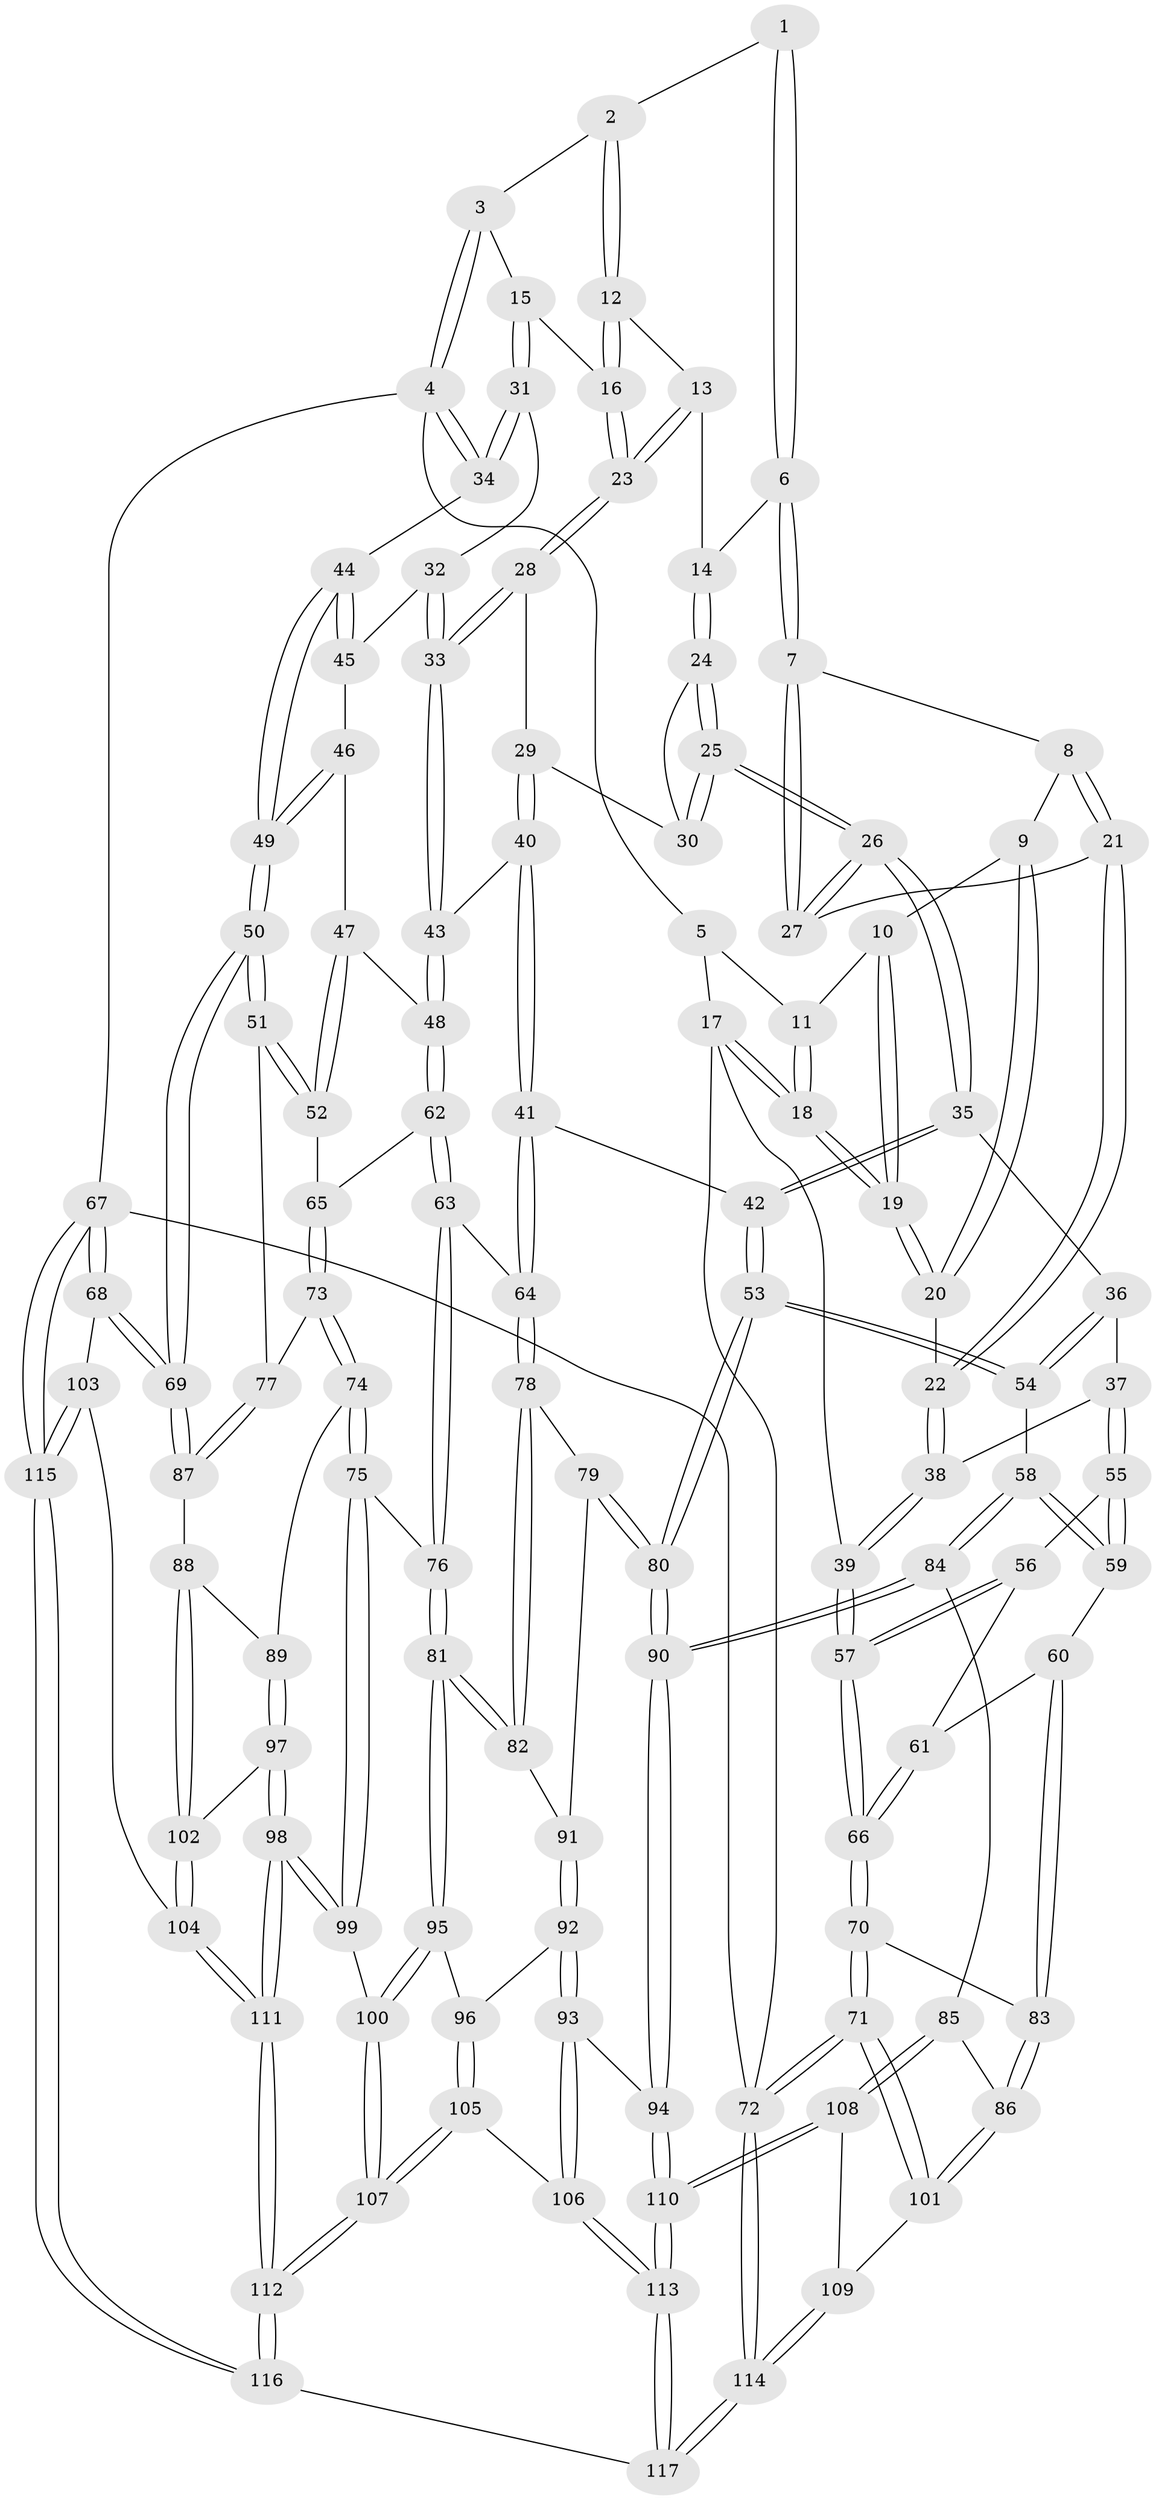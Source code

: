 // coarse degree distribution, {3: 0.14285714285714285, 4: 0.44285714285714284, 5: 0.2857142857142857, 2: 0.014285714285714285, 6: 0.11428571428571428}
// Generated by graph-tools (version 1.1) at 2025/52/02/27/25 19:52:38]
// undirected, 117 vertices, 289 edges
graph export_dot {
graph [start="1"]
  node [color=gray90,style=filled];
  1 [pos="+0.3570304828024429+0"];
  2 [pos="+0.650174556945578+0"];
  3 [pos="+0.8074458406585001+0"];
  4 [pos="+1+0"];
  5 [pos="+0.12424652263406571+0"];
  6 [pos="+0.34925385485536775+0.05004085836435536"];
  7 [pos="+0.303523576530857+0.10722540717913014"];
  8 [pos="+0.14736924580384775+0.07701306174286471"];
  9 [pos="+0.1348948416456483+0.06788305468670752"];
  10 [pos="+0.13445651446987777+0.06742243921053805"];
  11 [pos="+0.11934184508081065+0.008219166280935934"];
  12 [pos="+0.6506931742418518+0"];
  13 [pos="+0.4784093773731978+0.12623799589167617"];
  14 [pos="+0.46530857748947074+0.12739534398284647"];
  15 [pos="+0.8595151061224544+0.1451555255313507"];
  16 [pos="+0.6891458784450268+0.09990272890611192"];
  17 [pos="+0+0.2043515978497338"];
  18 [pos="+0+0.19539029941338532"];
  19 [pos="+0+0.18883925092565113"];
  20 [pos="+0.08306417849215506+0.216217822860387"];
  21 [pos="+0.15839938464330697+0.1970496009618299"];
  22 [pos="+0.11164956775209031+0.22688978586511338"];
  23 [pos="+0.636383445172675+0.19037631029869073"];
  24 [pos="+0.45956057945470735+0.16105910445465504"];
  25 [pos="+0.3601602262108884+0.32149865502660974"];
  26 [pos="+0.3301287777518665+0.335570370991951"];
  27 [pos="+0.285008884119688+0.18974435524903913"];
  28 [pos="+0.6355230939447679+0.23881765857822007"];
  29 [pos="+0.5839023309615617+0.3032145114001583"];
  30 [pos="+0.5237946788280612+0.29561631005670946"];
  31 [pos="+0.8859022853200932+0.16296715252128285"];
  32 [pos="+0.8237515670576901+0.3103143671251978"];
  33 [pos="+0.8061808909537223+0.319516881338701"];
  34 [pos="+1+0.06373371085798786"];
  35 [pos="+0.32858767537695915+0.3391705786994782"];
  36 [pos="+0.30079833388732913+0.3652518973471599"];
  37 [pos="+0.1787173733044918+0.3940538011259641"];
  38 [pos="+0.1676849316715835+0.38329351020695696"];
  39 [pos="+0+0.2735689904485942"];
  40 [pos="+0.5982075226966996+0.4302266287080486"];
  41 [pos="+0.5733677841475211+0.5037721686742658"];
  42 [pos="+0.5462660770019258+0.5064638783123435"];
  43 [pos="+0.7819807636160548+0.38849306077662427"];
  44 [pos="+1+0.248901814894114"];
  45 [pos="+0.9159043786300098+0.35653520067712785"];
  46 [pos="+0.9262377552277382+0.44355575619948057"];
  47 [pos="+0.9212336914724787+0.4505461218635595"];
  48 [pos="+0.8024911871241718+0.46834339831905164"];
  49 [pos="+1+0.45940196665601485"];
  50 [pos="+1+0.5593233675007989"];
  51 [pos="+1+0.5630253398418577"];
  52 [pos="+0.9281717499544312+0.5096745200480685"];
  53 [pos="+0.39435683173183145+0.6066963606881203"];
  54 [pos="+0.3497944546842036+0.588523777766613"];
  55 [pos="+0.1694009587275245+0.4129321003017092"];
  56 [pos="+0.1331932169396508+0.4391157476493946"];
  57 [pos="+0+0.48425616615296524"];
  58 [pos="+0.25254199724875204+0.621469181049843"];
  59 [pos="+0.20645827760592667+0.6016926466800322"];
  60 [pos="+0.13756945980951382+0.6221260725638528"];
  61 [pos="+0.08152847839272022+0.5312675242281177"];
  62 [pos="+0.7950734185284207+0.49812575265824494"];
  63 [pos="+0.6886942594355292+0.5732501507081411"];
  64 [pos="+0.5758970569023956+0.5065279461492277"];
  65 [pos="+0.8834048734347503+0.5731333801962557"];
  66 [pos="+0+0.5922314653279737"];
  67 [pos="+1+1"];
  68 [pos="+1+1"];
  69 [pos="+1+0.8103328812558742"];
  70 [pos="+0+0.5991391808422831"];
  71 [pos="+0+0.8249667655006467"];
  72 [pos="+0+1"];
  73 [pos="+0.8954654211403743+0.6209295252144222"];
  74 [pos="+0.8126405806643194+0.6902751430218516"];
  75 [pos="+0.7344238670325106+0.6830386903723701"];
  76 [pos="+0.723475740073679+0.6768030279685957"];
  77 [pos="+0.8966692745756857+0.621216843328521"];
  78 [pos="+0.5553597849804607+0.6610857700051181"];
  79 [pos="+0.46864355411744596+0.6950342039563586"];
  80 [pos="+0.4232433467680763+0.6998010943480004"];
  81 [pos="+0.6451960789452162+0.7252599140476115"];
  82 [pos="+0.5982475121815144+0.7187495470129734"];
  83 [pos="+0.11870883937557966+0.640107847673699"];
  84 [pos="+0.24169683740530196+0.7681323646472906"];
  85 [pos="+0.21450274630836635+0.7919171978621296"];
  86 [pos="+0.10843660595285531+0.7782280563362317"];
  87 [pos="+0.9956845719329305+0.748486235730095"];
  88 [pos="+0.8812969581389443+0.7807529031780568"];
  89 [pos="+0.8127354065838295+0.6904241106253584"];
  90 [pos="+0.4108730237680346+0.7811229306070856"];
  91 [pos="+0.570533247492995+0.7350527360827136"];
  92 [pos="+0.5357831560806949+0.7813592079072982"];
  93 [pos="+0.4570008381115676+0.8212337431156093"];
  94 [pos="+0.4232510520593103+0.8064018398775256"];
  95 [pos="+0.6354133837713678+0.7883958881376941"];
  96 [pos="+0.6094293342474519+0.8162016512348953"];
  97 [pos="+0.7900530774409205+0.8499428236381739"];
  98 [pos="+0.7517017764872275+0.8566998048925526"];
  99 [pos="+0.7407617699000544+0.8494779651968432"];
  100 [pos="+0.7060757013480831+0.8552804352545987"];
  101 [pos="+0.08188602285748223+0.7920549382007074"];
  102 [pos="+0.8690145004677589+0.8482291760944889"];
  103 [pos="+0.9201981194108122+0.9022494191808059"];
  104 [pos="+0.8955383445994235+0.8921703737861181"];
  105 [pos="+0.5828969692693523+0.9137952283536614"];
  106 [pos="+0.5187927142439943+0.8921741319005692"];
  107 [pos="+0.6056636312137195+0.9361407335674812"];
  108 [pos="+0.24276200607078063+0.9176503438416478"];
  109 [pos="+0.12644850358607865+0.9287976876964464"];
  110 [pos="+0.30698488509659294+0.9873444400095126"];
  111 [pos="+0.7714050842091648+1"];
  112 [pos="+0.6965566058989728+1"];
  113 [pos="+0.3345356434468399+1"];
  114 [pos="+0+1"];
  115 [pos="+0.7683941372314844+1"];
  116 [pos="+0.6965694407534438+1"];
  117 [pos="+0.33354061023436277+1"];
  1 -- 2;
  1 -- 6;
  1 -- 6;
  2 -- 3;
  2 -- 12;
  2 -- 12;
  3 -- 4;
  3 -- 4;
  3 -- 15;
  4 -- 5;
  4 -- 34;
  4 -- 34;
  4 -- 67;
  5 -- 11;
  5 -- 17;
  6 -- 7;
  6 -- 7;
  6 -- 14;
  7 -- 8;
  7 -- 27;
  7 -- 27;
  8 -- 9;
  8 -- 21;
  8 -- 21;
  9 -- 10;
  9 -- 20;
  9 -- 20;
  10 -- 11;
  10 -- 19;
  10 -- 19;
  11 -- 18;
  11 -- 18;
  12 -- 13;
  12 -- 16;
  12 -- 16;
  13 -- 14;
  13 -- 23;
  13 -- 23;
  14 -- 24;
  14 -- 24;
  15 -- 16;
  15 -- 31;
  15 -- 31;
  16 -- 23;
  16 -- 23;
  17 -- 18;
  17 -- 18;
  17 -- 39;
  17 -- 72;
  18 -- 19;
  18 -- 19;
  19 -- 20;
  19 -- 20;
  20 -- 22;
  21 -- 22;
  21 -- 22;
  21 -- 27;
  22 -- 38;
  22 -- 38;
  23 -- 28;
  23 -- 28;
  24 -- 25;
  24 -- 25;
  24 -- 30;
  25 -- 26;
  25 -- 26;
  25 -- 30;
  25 -- 30;
  26 -- 27;
  26 -- 27;
  26 -- 35;
  26 -- 35;
  28 -- 29;
  28 -- 33;
  28 -- 33;
  29 -- 30;
  29 -- 40;
  29 -- 40;
  31 -- 32;
  31 -- 34;
  31 -- 34;
  32 -- 33;
  32 -- 33;
  32 -- 45;
  33 -- 43;
  33 -- 43;
  34 -- 44;
  35 -- 36;
  35 -- 42;
  35 -- 42;
  36 -- 37;
  36 -- 54;
  36 -- 54;
  37 -- 38;
  37 -- 55;
  37 -- 55;
  38 -- 39;
  38 -- 39;
  39 -- 57;
  39 -- 57;
  40 -- 41;
  40 -- 41;
  40 -- 43;
  41 -- 42;
  41 -- 64;
  41 -- 64;
  42 -- 53;
  42 -- 53;
  43 -- 48;
  43 -- 48;
  44 -- 45;
  44 -- 45;
  44 -- 49;
  44 -- 49;
  45 -- 46;
  46 -- 47;
  46 -- 49;
  46 -- 49;
  47 -- 48;
  47 -- 52;
  47 -- 52;
  48 -- 62;
  48 -- 62;
  49 -- 50;
  49 -- 50;
  50 -- 51;
  50 -- 51;
  50 -- 69;
  50 -- 69;
  51 -- 52;
  51 -- 52;
  51 -- 77;
  52 -- 65;
  53 -- 54;
  53 -- 54;
  53 -- 80;
  53 -- 80;
  54 -- 58;
  55 -- 56;
  55 -- 59;
  55 -- 59;
  56 -- 57;
  56 -- 57;
  56 -- 61;
  57 -- 66;
  57 -- 66;
  58 -- 59;
  58 -- 59;
  58 -- 84;
  58 -- 84;
  59 -- 60;
  60 -- 61;
  60 -- 83;
  60 -- 83;
  61 -- 66;
  61 -- 66;
  62 -- 63;
  62 -- 63;
  62 -- 65;
  63 -- 64;
  63 -- 76;
  63 -- 76;
  64 -- 78;
  64 -- 78;
  65 -- 73;
  65 -- 73;
  66 -- 70;
  66 -- 70;
  67 -- 68;
  67 -- 68;
  67 -- 115;
  67 -- 115;
  67 -- 72;
  68 -- 69;
  68 -- 69;
  68 -- 103;
  69 -- 87;
  69 -- 87;
  70 -- 71;
  70 -- 71;
  70 -- 83;
  71 -- 72;
  71 -- 72;
  71 -- 101;
  71 -- 101;
  72 -- 114;
  72 -- 114;
  73 -- 74;
  73 -- 74;
  73 -- 77;
  74 -- 75;
  74 -- 75;
  74 -- 89;
  75 -- 76;
  75 -- 99;
  75 -- 99;
  76 -- 81;
  76 -- 81;
  77 -- 87;
  77 -- 87;
  78 -- 79;
  78 -- 82;
  78 -- 82;
  79 -- 80;
  79 -- 80;
  79 -- 91;
  80 -- 90;
  80 -- 90;
  81 -- 82;
  81 -- 82;
  81 -- 95;
  81 -- 95;
  82 -- 91;
  83 -- 86;
  83 -- 86;
  84 -- 85;
  84 -- 90;
  84 -- 90;
  85 -- 86;
  85 -- 108;
  85 -- 108;
  86 -- 101;
  86 -- 101;
  87 -- 88;
  88 -- 89;
  88 -- 102;
  88 -- 102;
  89 -- 97;
  89 -- 97;
  90 -- 94;
  90 -- 94;
  91 -- 92;
  91 -- 92;
  92 -- 93;
  92 -- 93;
  92 -- 96;
  93 -- 94;
  93 -- 106;
  93 -- 106;
  94 -- 110;
  94 -- 110;
  95 -- 96;
  95 -- 100;
  95 -- 100;
  96 -- 105;
  96 -- 105;
  97 -- 98;
  97 -- 98;
  97 -- 102;
  98 -- 99;
  98 -- 99;
  98 -- 111;
  98 -- 111;
  99 -- 100;
  100 -- 107;
  100 -- 107;
  101 -- 109;
  102 -- 104;
  102 -- 104;
  103 -- 104;
  103 -- 115;
  103 -- 115;
  104 -- 111;
  104 -- 111;
  105 -- 106;
  105 -- 107;
  105 -- 107;
  106 -- 113;
  106 -- 113;
  107 -- 112;
  107 -- 112;
  108 -- 109;
  108 -- 110;
  108 -- 110;
  109 -- 114;
  109 -- 114;
  110 -- 113;
  110 -- 113;
  111 -- 112;
  111 -- 112;
  112 -- 116;
  112 -- 116;
  113 -- 117;
  113 -- 117;
  114 -- 117;
  114 -- 117;
  115 -- 116;
  115 -- 116;
  116 -- 117;
}
